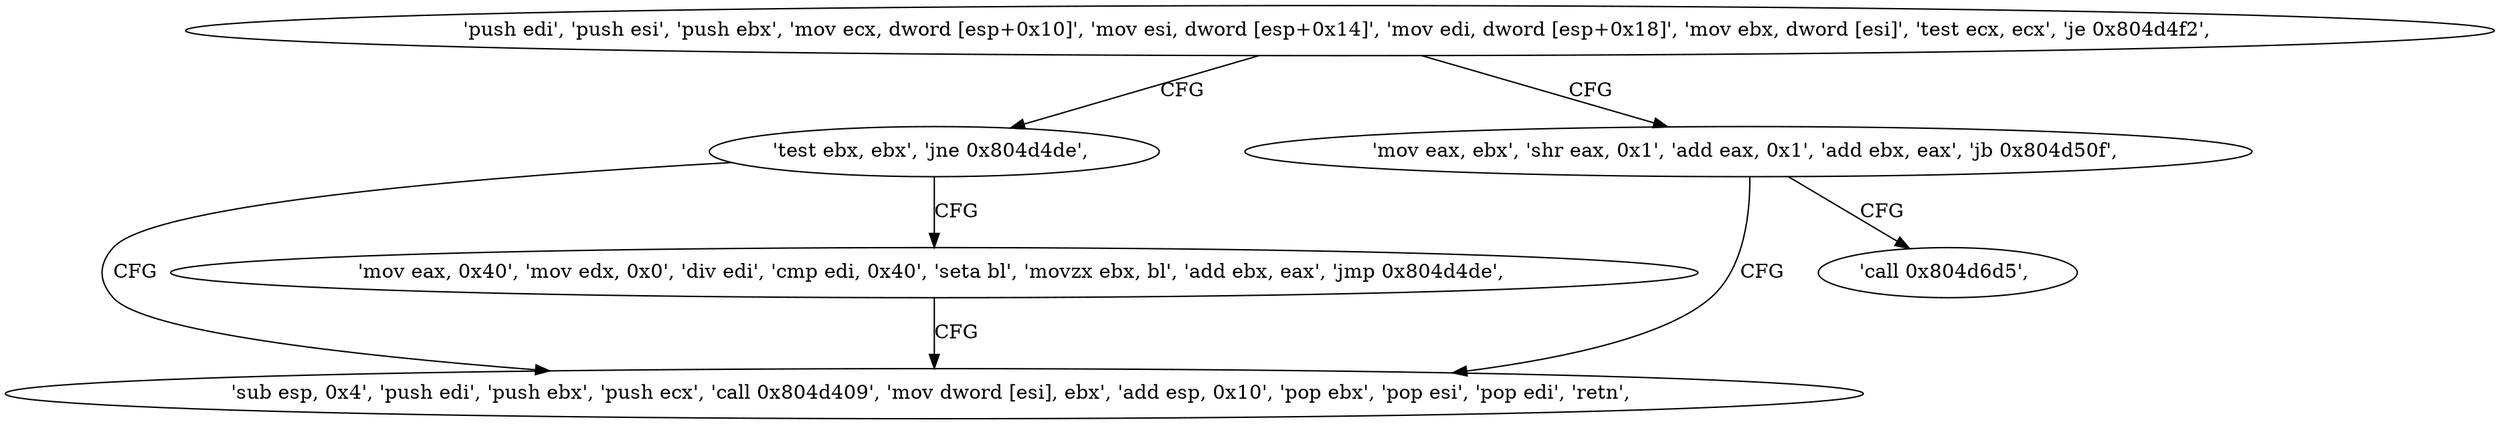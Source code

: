 digraph "func" {
"134534334" [label = "'push edi', 'push esi', 'push ebx', 'mov ecx, dword [esp+0x10]', 'mov esi, dword [esp+0x14]', 'mov edi, dword [esp+0x18]', 'mov ebx, dword [esi]', 'test ecx, ecx', 'je 0x804d4f2', " ]
"134534386" [label = "'test ebx, ebx', 'jne 0x804d4de', " ]
"134534355" [label = "'mov eax, ebx', 'shr eax, 0x1', 'add eax, 0x1', 'add ebx, eax', 'jb 0x804d50f', " ]
"134534366" [label = "'sub esp, 0x4', 'push edi', 'push ebx', 'push ecx', 'call 0x804d409', 'mov dword [esi], ebx', 'add esp, 0x10', 'pop ebx', 'pop esi', 'pop edi', 'retn', " ]
"134534390" [label = "'mov eax, 0x40', 'mov edx, 0x0', 'div edi', 'cmp edi, 0x40', 'seta bl', 'movzx ebx, bl', 'add ebx, eax', 'jmp 0x804d4de', " ]
"134534415" [label = "'call 0x804d6d5', " ]
"134534334" -> "134534386" [ label = "CFG" ]
"134534334" -> "134534355" [ label = "CFG" ]
"134534386" -> "134534366" [ label = "CFG" ]
"134534386" -> "134534390" [ label = "CFG" ]
"134534355" -> "134534415" [ label = "CFG" ]
"134534355" -> "134534366" [ label = "CFG" ]
"134534390" -> "134534366" [ label = "CFG" ]
}
